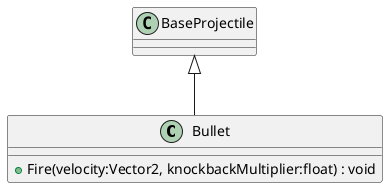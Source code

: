 @startuml
class Bullet {
    + Fire(velocity:Vector2, knockbackMultiplier:float) : void
}
BaseProjectile <|-- Bullet
@enduml
